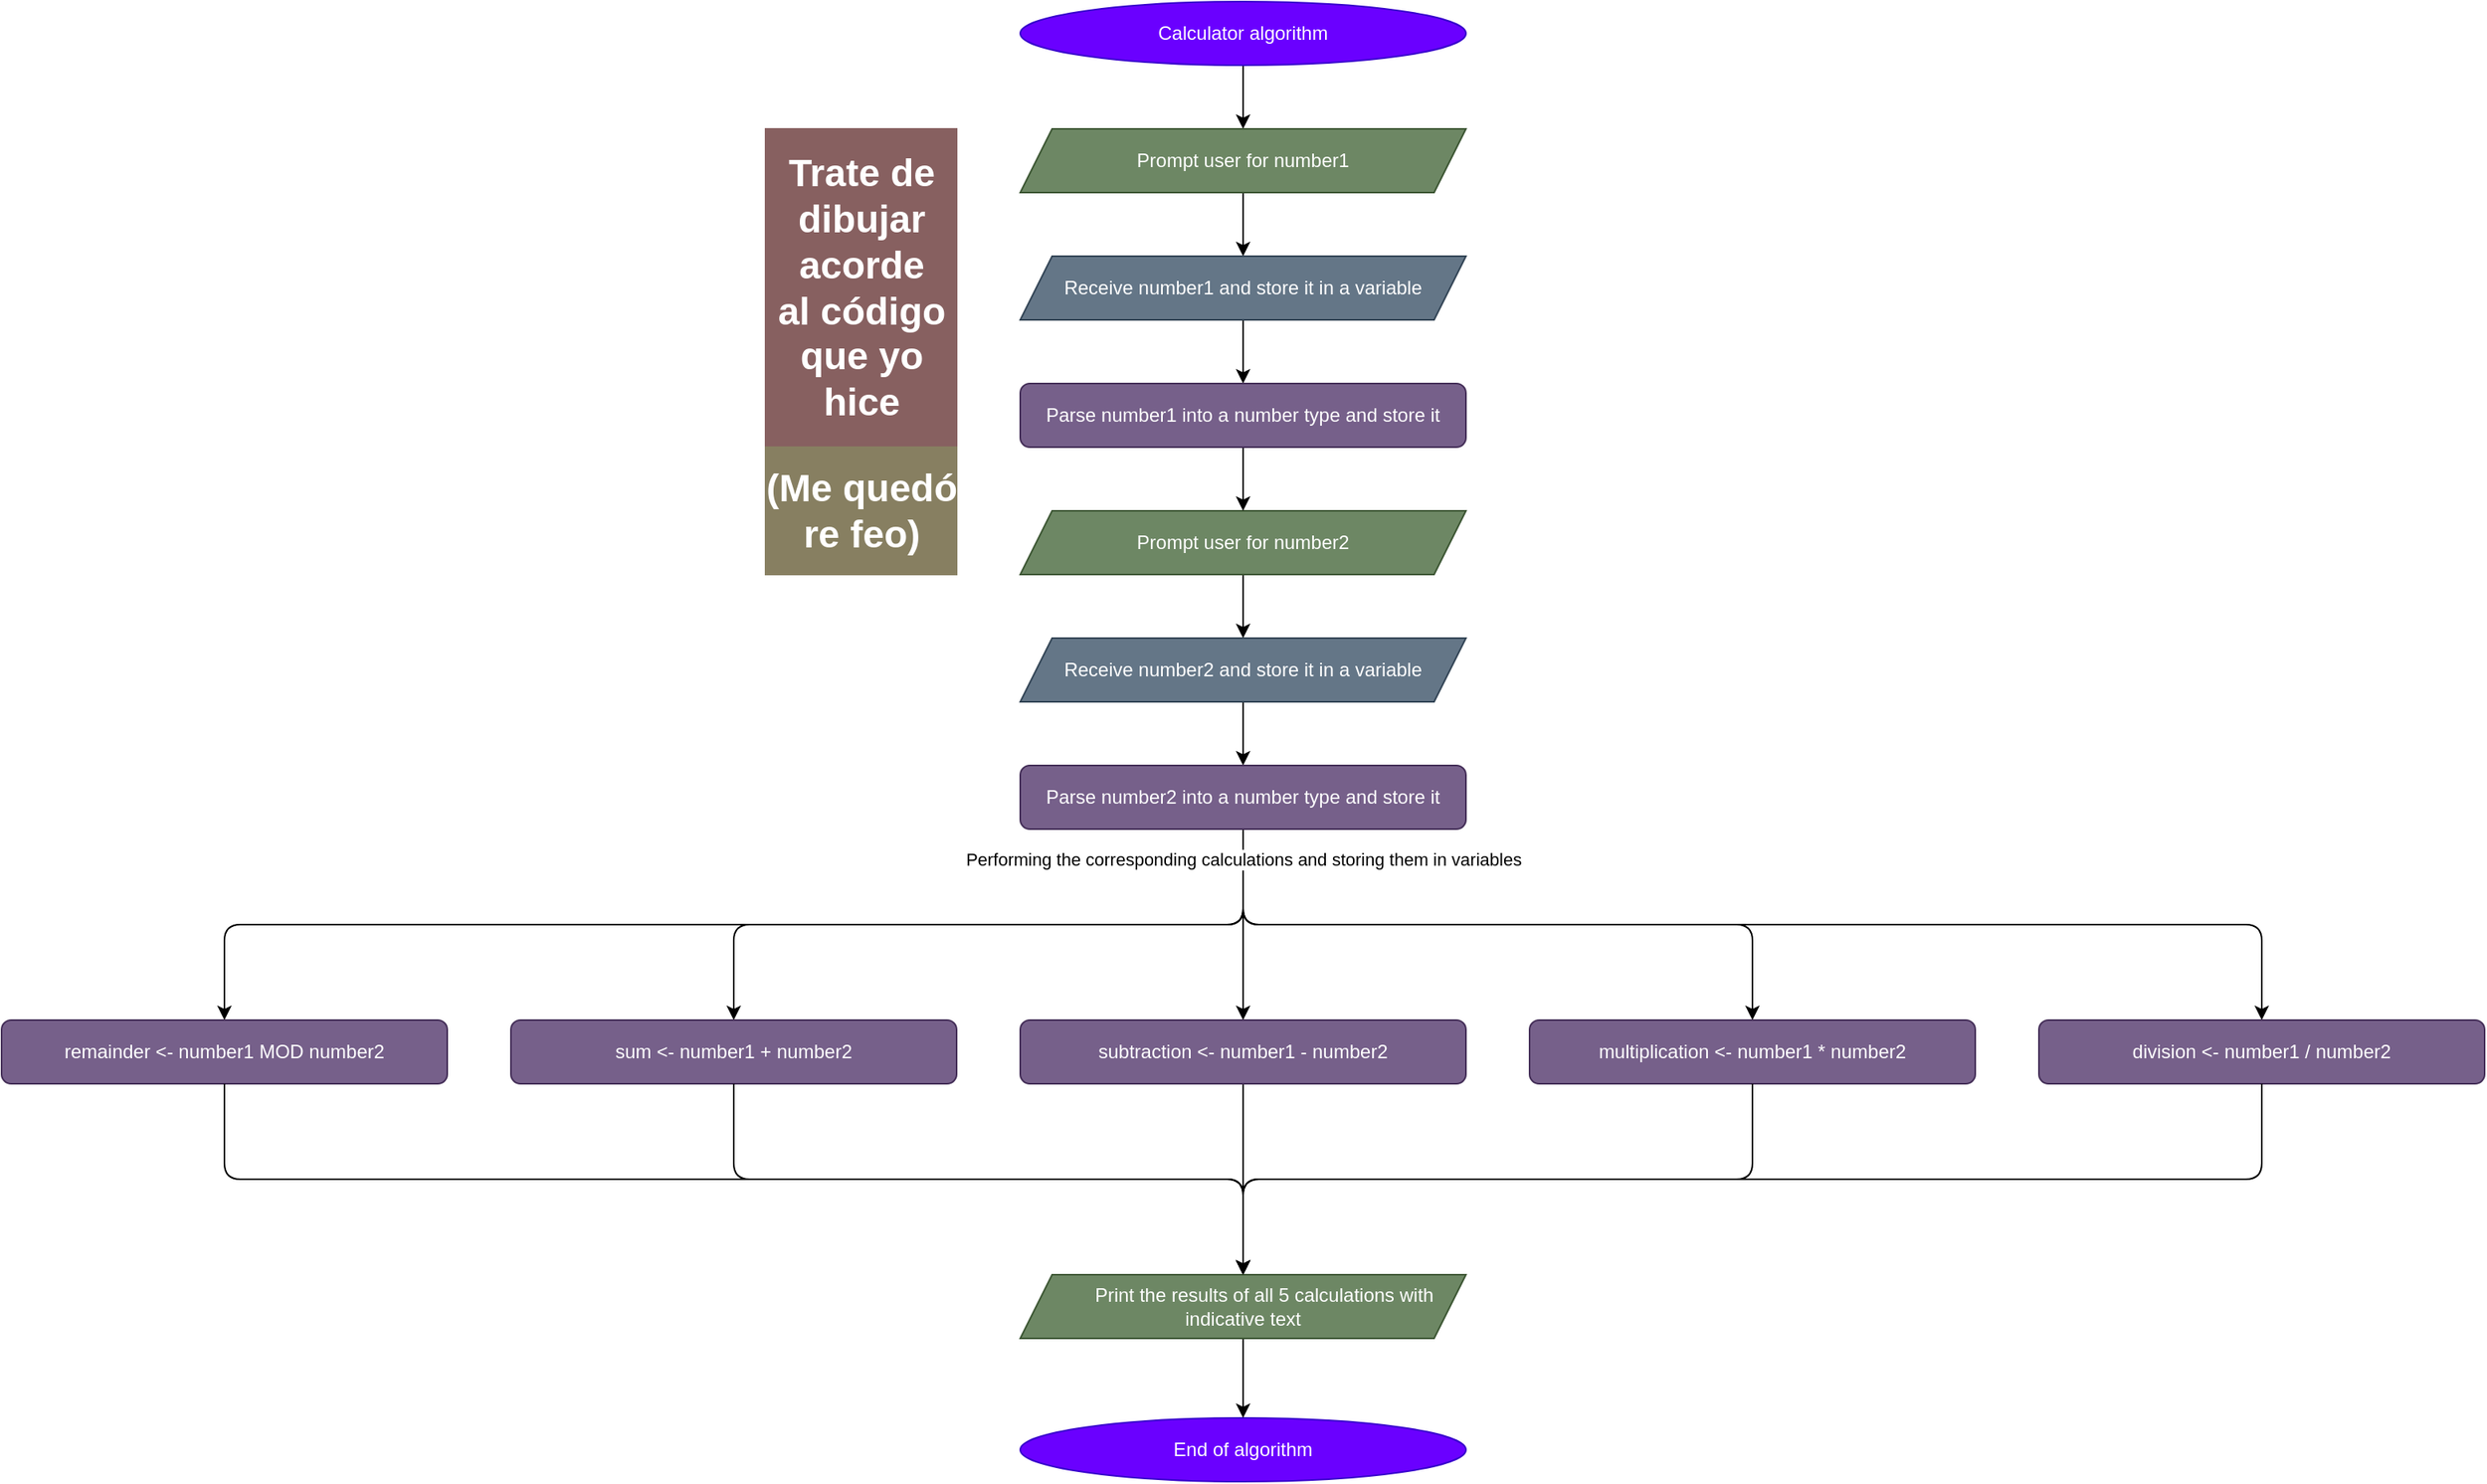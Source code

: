 <mxfile>
    <diagram id="Kyag9cjnW3bkPxcJdAd_" name="Page-1">
        <mxGraphModel dx="2432" dy="808" grid="1" gridSize="10" guides="1" tooltips="1" connect="1" arrows="1" fold="1" page="1" pageScale="1" pageWidth="850" pageHeight="1100" math="0" shadow="0">
            <root>
                <mxCell id="0"/>
                <mxCell id="1" parent="0"/>
                <mxCell id="16" value="" style="edgeStyle=none;html=1;" edge="1" parent="1" source="2" target="5">
                    <mxGeometry relative="1" as="geometry"/>
                </mxCell>
                <mxCell id="2" value="Calculator algorithm" style="ellipse;whiteSpace=wrap;html=1;labelBackgroundColor=none;fillColor=#6a00ff;fontColor=#ffffff;strokeColor=#3700CC;" vertex="1" parent="1">
                    <mxGeometry x="160" y="80" width="280" height="40" as="geometry"/>
                </mxCell>
                <mxCell id="3" value="End of algorithm" style="ellipse;whiteSpace=wrap;html=1;fillColor=#6a00ff;fontColor=#ffffff;strokeColor=#3700CC;" vertex="1" parent="1">
                    <mxGeometry x="160" y="970" width="280" height="40" as="geometry"/>
                </mxCell>
                <mxCell id="17" value="" style="edgeStyle=none;html=1;" edge="1" parent="1" source="5" target="9">
                    <mxGeometry relative="1" as="geometry"/>
                </mxCell>
                <mxCell id="5" value="Prompt user for number1" style="shape=parallelogram;perimeter=parallelogramPerimeter;whiteSpace=wrap;html=1;fixedSize=1;fillColor=#6d8764;fontColor=#ffffff;strokeColor=#3A5431;" vertex="1" parent="1">
                    <mxGeometry x="160" y="160" width="280" height="40" as="geometry"/>
                </mxCell>
                <mxCell id="18" value="" style="edgeStyle=none;html=1;" edge="1" parent="1" source="9" target="12">
                    <mxGeometry relative="1" as="geometry"/>
                </mxCell>
                <mxCell id="9" value="Receive number1 and store it in a variable" style="shape=parallelogram;perimeter=parallelogramPerimeter;whiteSpace=wrap;html=1;fixedSize=1;fillColor=#647687;fontColor=#ffffff;strokeColor=#314354;" vertex="1" parent="1">
                    <mxGeometry x="160" y="240" width="280" height="40" as="geometry"/>
                </mxCell>
                <mxCell id="20" value="" style="edgeStyle=none;html=1;" edge="1" parent="1" source="11" target="14">
                    <mxGeometry relative="1" as="geometry"/>
                </mxCell>
                <mxCell id="11" value="Prompt user for number2" style="shape=parallelogram;perimeter=parallelogramPerimeter;whiteSpace=wrap;html=1;fixedSize=1;fillColor=#6d8764;fontColor=#ffffff;strokeColor=#3A5431;" vertex="1" parent="1">
                    <mxGeometry x="160" y="400" width="280" height="40" as="geometry"/>
                </mxCell>
                <mxCell id="19" value="" style="edgeStyle=none;html=1;" edge="1" parent="1" source="12" target="11">
                    <mxGeometry relative="1" as="geometry"/>
                </mxCell>
                <mxCell id="12" value="Parse number1 into a number type and store it" style="rounded=1;whiteSpace=wrap;html=1;fillColor=#76608a;fontColor=#ffffff;strokeColor=#432D57;" vertex="1" parent="1">
                    <mxGeometry x="160" y="320" width="280" height="40" as="geometry"/>
                </mxCell>
                <mxCell id="21" value="" style="edgeStyle=none;html=1;" edge="1" parent="1" source="14" target="15">
                    <mxGeometry relative="1" as="geometry"/>
                </mxCell>
                <mxCell id="14" value="Receive number2 and store it in a variable" style="shape=parallelogram;perimeter=parallelogramPerimeter;whiteSpace=wrap;html=1;fixedSize=1;fillColor=#647687;fontColor=#ffffff;strokeColor=#314354;" vertex="1" parent="1">
                    <mxGeometry x="160" y="480" width="280" height="40" as="geometry"/>
                </mxCell>
                <mxCell id="25" value="" style="edgeStyle=orthogonalEdgeStyle;html=1;entryX=0.5;entryY=0;entryDx=0;entryDy=0;exitX=0.5;exitY=1;exitDx=0;exitDy=0;" edge="1" parent="1" source="15" target="24">
                    <mxGeometry relative="1" as="geometry"/>
                </mxCell>
                <mxCell id="36" value="" style="edgeStyle=none;html=1;entryX=0.5;entryY=0;entryDx=0;entryDy=0;" edge="1" parent="1" source="15" target="27">
                    <mxGeometry relative="1" as="geometry"/>
                </mxCell>
                <mxCell id="37" style="edgeStyle=orthogonalEdgeStyle;html=1;exitX=0.5;exitY=1;exitDx=0;exitDy=0;entryX=0.5;entryY=0;entryDx=0;entryDy=0;" edge="1" parent="1" source="15" target="33">
                    <mxGeometry relative="1" as="geometry">
                        <Array as="points">
                            <mxPoint x="300" y="660"/>
                            <mxPoint x="-340" y="660"/>
                        </Array>
                    </mxGeometry>
                </mxCell>
                <mxCell id="38" style="edgeStyle=orthogonalEdgeStyle;html=1;exitX=0.5;exitY=1;exitDx=0;exitDy=0;entryX=0.5;entryY=0;entryDx=0;entryDy=0;" edge="1" parent="1" source="15" target="29">
                    <mxGeometry relative="1" as="geometry"/>
                </mxCell>
                <mxCell id="39" style="edgeStyle=orthogonalEdgeStyle;html=1;exitX=0.5;exitY=1;exitDx=0;exitDy=0;entryX=0.5;entryY=0;entryDx=0;entryDy=0;" edge="1" parent="1" source="15" target="31">
                    <mxGeometry relative="1" as="geometry"/>
                </mxCell>
                <mxCell id="45" value="Performing the corresponding calculations and storing them in variables" style="edgeLabel;html=1;align=center;verticalAlign=middle;resizable=0;points=[];" vertex="1" connectable="0" parent="39">
                    <mxGeometry x="-0.95" relative="1" as="geometry">
                        <mxPoint as="offset"/>
                    </mxGeometry>
                </mxCell>
                <mxCell id="15" value="Parse number2 into a number type and store it" style="rounded=1;whiteSpace=wrap;html=1;fillColor=#76608a;fontColor=#ffffff;strokeColor=#432D57;" vertex="1" parent="1">
                    <mxGeometry x="160" y="560" width="280" height="40" as="geometry"/>
                </mxCell>
                <mxCell id="24" value="sum &amp;lt;- number1 + number2" style="rounded=1;whiteSpace=wrap;html=1;fillColor=#76608a;fontColor=#ffffff;strokeColor=#432D57;" vertex="1" parent="1">
                    <mxGeometry x="-160" y="720" width="280" height="40" as="geometry"/>
                </mxCell>
                <mxCell id="55" style="edgeStyle=orthogonalEdgeStyle;html=1;entryX=0.5;entryY=0;entryDx=0;entryDy=0;fontColor=#FF99CC;" edge="1" parent="1" source="27" target="51">
                    <mxGeometry relative="1" as="geometry"/>
                </mxCell>
                <mxCell id="27" value="subtraction &amp;lt;- number1 - number2" style="rounded=1;whiteSpace=wrap;html=1;fillColor=#76608a;fontColor=#ffffff;strokeColor=#432D57;" vertex="1" parent="1">
                    <mxGeometry x="160" y="720" width="280" height="40" as="geometry"/>
                </mxCell>
                <mxCell id="29" value="multiplication &amp;lt;- number1 * number2" style="rounded=1;whiteSpace=wrap;html=1;fillColor=#76608a;fontColor=#ffffff;strokeColor=#432D57;" vertex="1" parent="1">
                    <mxGeometry x="480" y="720" width="280" height="40" as="geometry"/>
                </mxCell>
                <mxCell id="31" value="division &amp;lt;- number1 / number2" style="rounded=1;whiteSpace=wrap;html=1;fillColor=#76608a;fontColor=#ffffff;strokeColor=#432D57;" vertex="1" parent="1">
                    <mxGeometry x="800" y="720" width="280" height="40" as="geometry"/>
                </mxCell>
                <mxCell id="33" value="remainder &amp;lt;- number1 MOD number2" style="rounded=1;whiteSpace=wrap;html=1;fillColor=#76608a;fontColor=#ffffff;strokeColor=#432D57;" vertex="1" parent="1">
                    <mxGeometry x="-480" y="720" width="280" height="40" as="geometry"/>
                </mxCell>
                <mxCell id="47" value="" style="edgeStyle=elbowEdgeStyle;elbow=vertical;endArrow=classic;html=1;fontColor=#FF99CC;exitX=0.5;exitY=1;exitDx=0;exitDy=0;entryX=0.5;entryY=0;entryDx=0;entryDy=0;" edge="1" parent="1" source="33" target="51">
                    <mxGeometry width="50" height="50" relative="1" as="geometry">
                        <mxPoint x="-290" y="760" as="sourcePoint"/>
                        <mxPoint x="300" y="890" as="targetPoint"/>
                        <Array as="points">
                            <mxPoint x="250" y="820"/>
                        </Array>
                    </mxGeometry>
                </mxCell>
                <mxCell id="48" value="" style="edgeStyle=elbowEdgeStyle;elbow=vertical;endArrow=classic;html=1;fontColor=#FF99CC;exitX=0.5;exitY=1;exitDx=0;exitDy=0;entryX=0.5;entryY=0;entryDx=0;entryDy=0;" edge="1" parent="1" target="51">
                    <mxGeometry width="50" height="50" relative="1" as="geometry">
                        <mxPoint x="940" y="760" as="sourcePoint"/>
                        <mxPoint x="300" y="890" as="targetPoint"/>
                        <Array as="points">
                            <mxPoint x="300" y="820"/>
                            <mxPoint x="290" y="820"/>
                            <mxPoint x="300" y="820"/>
                            <mxPoint x="310" y="820"/>
                        </Array>
                    </mxGeometry>
                </mxCell>
                <mxCell id="57" value="" style="edgeStyle=orthogonalEdgeStyle;html=1;fontColor=#FF99CC;" edge="1" parent="1" source="51" target="3">
                    <mxGeometry relative="1" as="geometry"/>
                </mxCell>
                <mxCell id="51" value="&lt;span style=&quot;white-space: pre&quot;&gt;&#9;&lt;/span&gt;Print the results of all 5 calculations with indicative text" style="shape=parallelogram;perimeter=parallelogramPerimeter;whiteSpace=wrap;html=1;fixedSize=1;fillColor=#6d8764;fontColor=#ffffff;strokeColor=#3A5431;" vertex="1" parent="1">
                    <mxGeometry x="160" y="880" width="280" height="40" as="geometry"/>
                </mxCell>
                <mxCell id="60" value="" style="edgeStyle=elbowEdgeStyle;elbow=vertical;endArrow=classic;html=1;fontColor=#FF99CC;exitX=0.5;exitY=1;exitDx=0;exitDy=0;entryX=0.5;entryY=0;entryDx=0;entryDy=0;" edge="1" parent="1" target="51">
                    <mxGeometry width="50" height="50" relative="1" as="geometry">
                        <mxPoint x="-20" y="760" as="sourcePoint"/>
                        <mxPoint x="620" y="880" as="targetPoint"/>
                        <Array as="points">
                            <mxPoint x="570" y="820"/>
                        </Array>
                    </mxGeometry>
                </mxCell>
                <mxCell id="61" value="" style="edgeStyle=elbowEdgeStyle;elbow=vertical;endArrow=classic;html=1;fontColor=#FF99CC;exitX=0.5;exitY=1;exitDx=0;exitDy=0;entryX=0.5;entryY=0;entryDx=0;entryDy=0;" edge="1" parent="1" target="51">
                    <mxGeometry width="50" height="50" relative="1" as="geometry">
                        <mxPoint x="620" y="760" as="sourcePoint"/>
                        <mxPoint x="940" y="880" as="targetPoint"/>
                        <Array as="points">
                            <mxPoint x="1210" y="820"/>
                        </Array>
                    </mxGeometry>
                </mxCell>
                <mxCell id="63" value="Trate de&lt;br&gt;dibujar&lt;br&gt;acorde&lt;br&gt;al código&lt;br&gt;que yo&lt;br&gt;hice" style="text;html=1;fontSize=24;fontStyle=1;verticalAlign=middle;align=center;labelBackgroundColor=none;fillColor=#876060;fontColor=#ffffff;strokeColor=#876060;" vertex="1" parent="1">
                    <mxGeometry y="160" width="120" height="200" as="geometry"/>
                </mxCell>
                <mxCell id="64" value="(Me quedó&lt;br&gt;re feo)" style="text;strokeColor=#877F61;fillColor=#877F61;html=1;fontSize=24;fontStyle=1;verticalAlign=middle;align=center;labelBackgroundColor=none;fontColor=#ffffff;" vertex="1" parent="1">
                    <mxGeometry y="360" width="120" height="80" as="geometry"/>
                </mxCell>
            </root>
        </mxGraphModel>
    </diagram>
</mxfile>